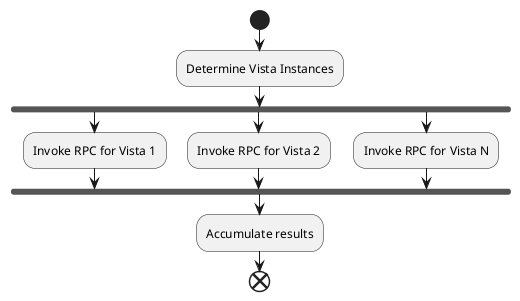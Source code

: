 @startuml
start
:Determine Vista Instances;
fork
  :Invoke RPC for Vista 1;
fork again
  :Invoke RPC for Vista 2;
fork again
  :Invoke RPC for Vista N;
end fork
:Accumulate results;
end
@enduml